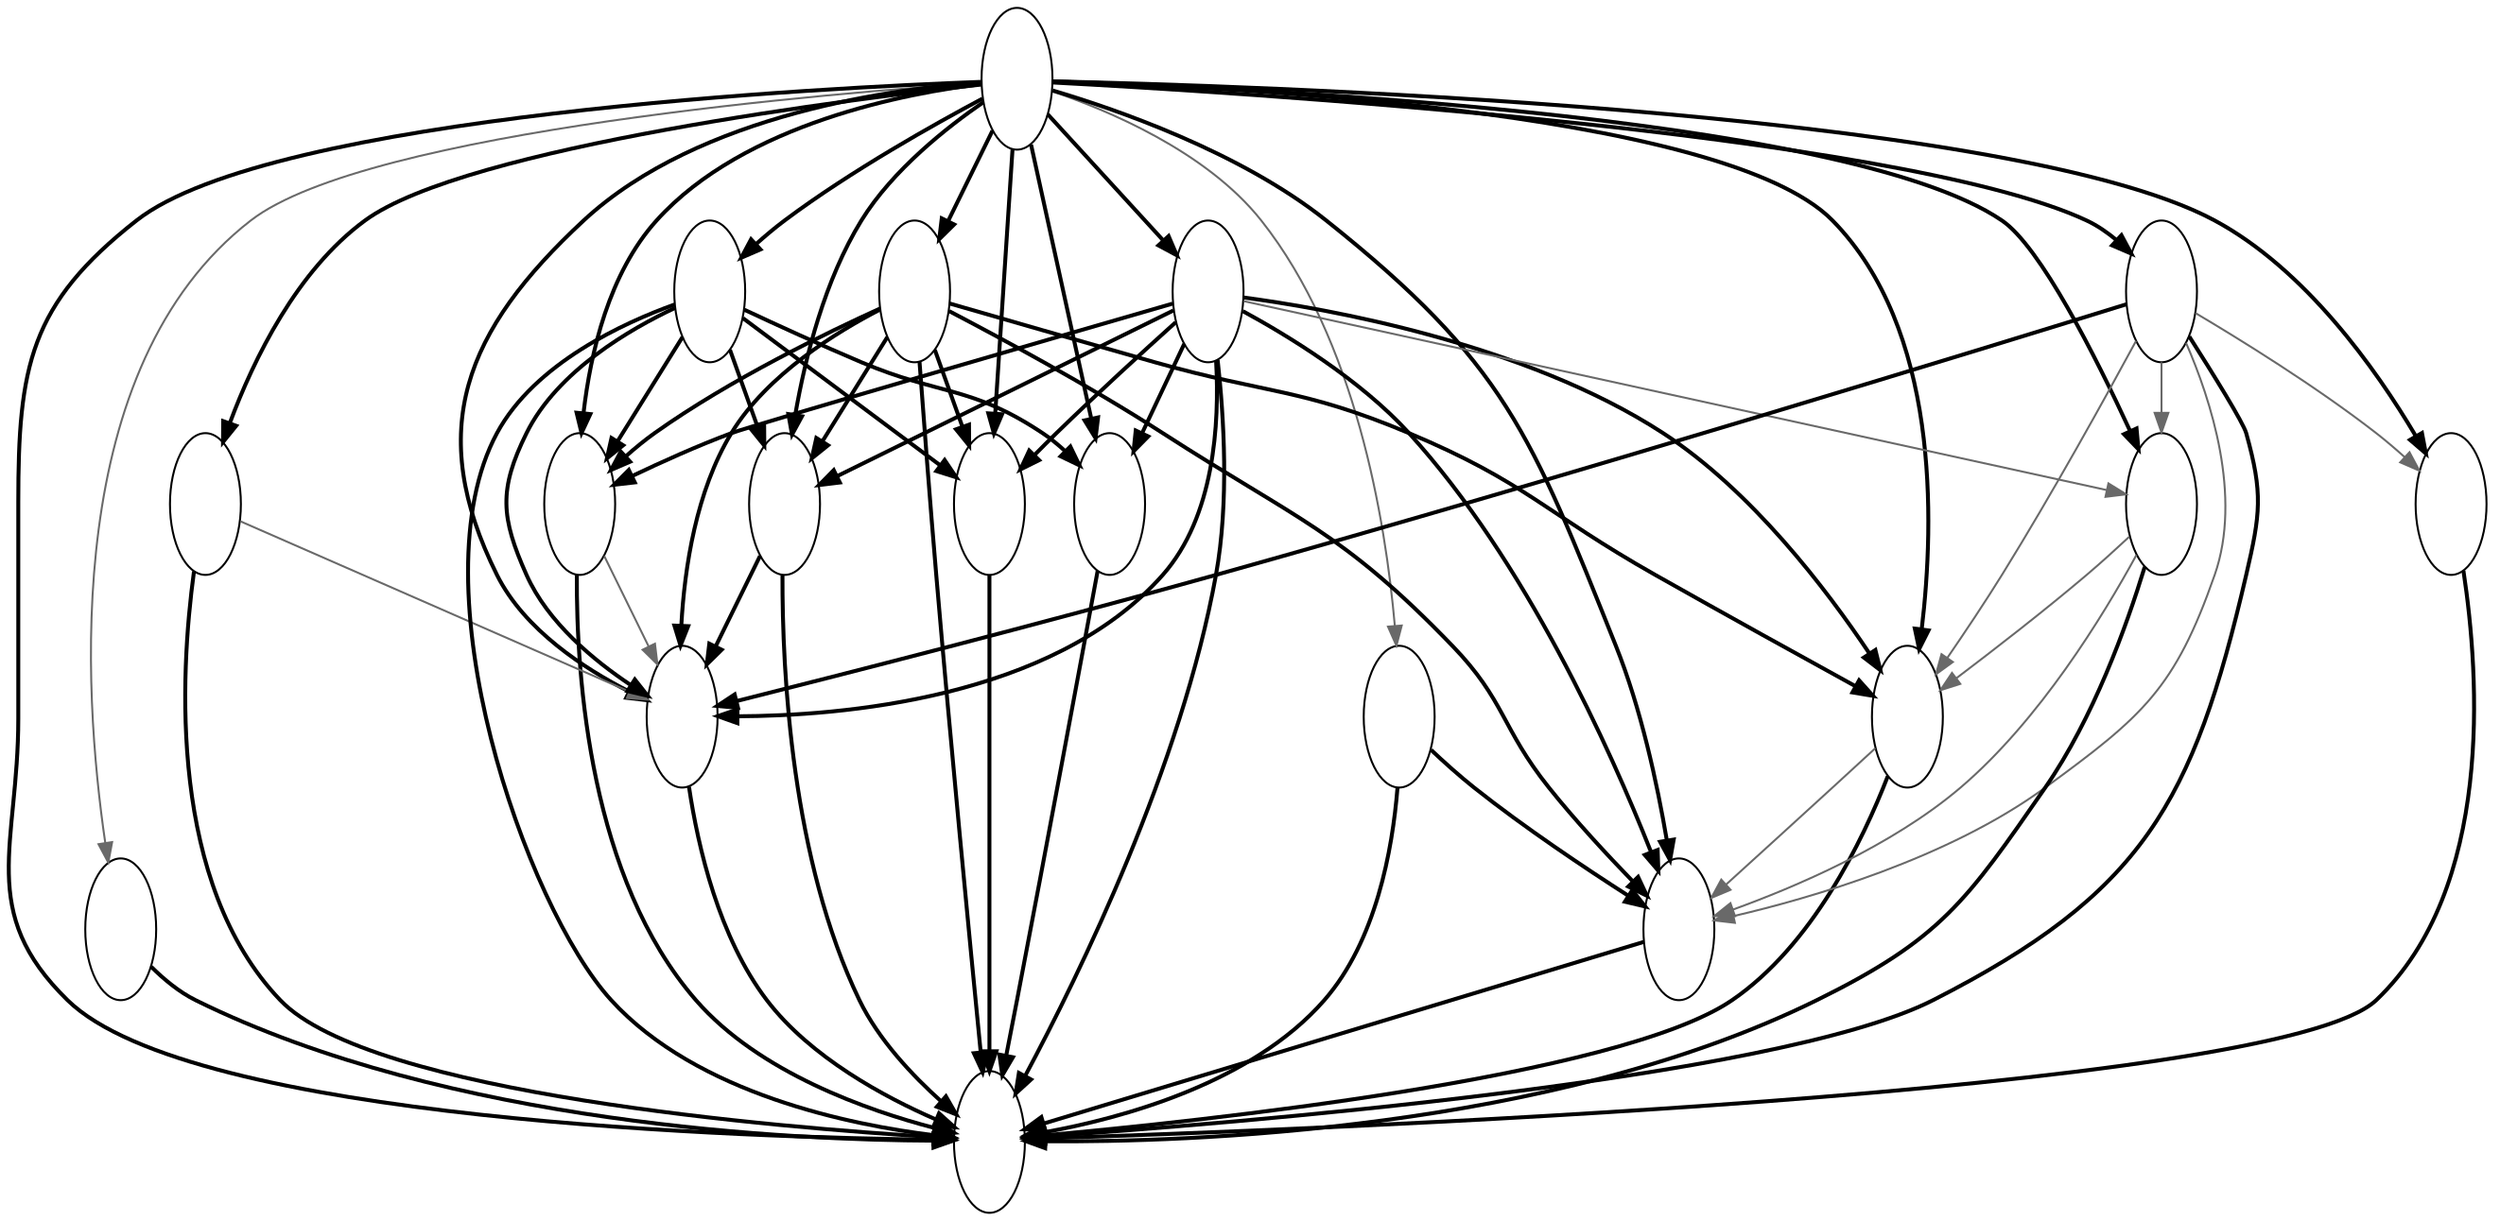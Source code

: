 digraph diagram { 

          ratio=0.5;

	  node [shape=ellipse,width=0.5,height=1];
0 [image="/home/ioa/quicklisp/local-projects/jeffrey/diagrams/fancy-labels/0.png", label=" "];
1 [image="/home/ioa/quicklisp/local-projects/jeffrey/diagrams/fancy-labels/1.png", label=" "];
1 -> 0 [style=bold];
1 -> 13 [style=bold];
1 -> 22 [color=dimgray];
1 -> 34 [style=bold];
1 -> 35 [style=bold];
1 -> 36 [color=dimgray];
1 -> 37 [style=bold];
1 -> 38 [style=bold];
1 -> 51 [style=bold];
1 -> 93 [style=bold];
1 -> 170 [style=bold];
1 -> 203 [style=bold];
1 -> 212 [style=bold];
1 -> 273 [style=bold];
1 -> 363 [style=bold];
1 -> 368 [style=bold];
1 -> 369 [style=bold];
13 [image="/home/ioa/quicklisp/local-projects/jeffrey/diagrams/fancy-labels/13.png", label=" "];
13 -> 0 [style=bold];
22 [image="/home/ioa/quicklisp/local-projects/jeffrey/diagrams/fancy-labels/22.png", label=" "];
22 -> 0 [style=bold];
34 [image="/home/ioa/quicklisp/local-projects/jeffrey/diagrams/fancy-labels/34.png", label=" "];
34 -> 0 [style=bold];
34 -> 38 [style=bold];
35 [image="/home/ioa/quicklisp/local-projects/jeffrey/diagrams/fancy-labels/35.png", label=" "];
35 -> 0 [style=bold];
35 -> 38 [color=dimgray];
36 [image="/home/ioa/quicklisp/local-projects/jeffrey/diagrams/fancy-labels/36.png", label=" "];
36 -> 0 [style=bold];
36 -> 93 [style=bold];
37 [image="/home/ioa/quicklisp/local-projects/jeffrey/diagrams/fancy-labels/37.png", label=" "];
37 -> 0 [style=bold];
37 -> 38 [color=dimgray];
38 [image="/home/ioa/quicklisp/local-projects/jeffrey/diagrams/fancy-labels/38.png", label=" "];
38 -> 0 [style=bold];
51 [image="/home/ioa/quicklisp/local-projects/jeffrey/diagrams/fancy-labels/51.png", label=" "];
51 -> 0 [style=bold];
51 -> 13 [style=bold];
51 -> 34 [style=bold];
51 -> 35 [style=bold];
51 -> 38 [style=bold];
51 -> 93 [style=bold];
51 -> 170 [style=bold];
93 [image="/home/ioa/quicklisp/local-projects/jeffrey/diagrams/fancy-labels/93.png", label=" "];
93 -> 0 [style=bold];
170 [image="/home/ioa/quicklisp/local-projects/jeffrey/diagrams/fancy-labels/170.png", label=" "];
170 -> 0 [style=bold];
170 -> 93 [color=dimgray];
203 [image="/home/ioa/quicklisp/local-projects/jeffrey/diagrams/fancy-labels/203.png", label=" "];
203 -> 0 [style=bold];
203 -> 13 [style=bold];
203 -> 34 [style=bold];
203 -> 35 [style=bold];
203 -> 38 [style=bold];
203 -> 93 [style=bold];
203 -> 170 [style=bold];
203 -> 368 [color=dimgray];
203 -> 369 [style=bold];
212 [image="/home/ioa/quicklisp/local-projects/jeffrey/diagrams/fancy-labels/212.png", label=" "];
212 -> 0 [style=bold];
212 -> 13 [style=bold];
212 -> 34 [style=bold];
212 -> 35 [style=bold];
212 -> 38 [style=bold];
212 -> 369 [style=bold];
273 [image="/home/ioa/quicklisp/local-projects/jeffrey/diagrams/fancy-labels/273.png", label=" "];
273 -> 0 [style=bold];
363 [image="/home/ioa/quicklisp/local-projects/jeffrey/diagrams/fancy-labels/363.png", label=" "];
363 -> 0 [style=bold];
363 -> 38 [style=bold];
363 -> 93 [color=dimgray];
363 -> 170 [color=dimgray];
363 -> 273 [color=dimgray];
363 -> 368 [color=dimgray];
368 [image="/home/ioa/quicklisp/local-projects/jeffrey/diagrams/fancy-labels/368.png", label=" "];
368 -> 0 [style=bold];
368 -> 93 [color=dimgray];
368 -> 170 [color=dimgray];
369 [image="/home/ioa/quicklisp/local-projects/jeffrey/diagrams/fancy-labels/369.png", label=" "];
369 -> 0 [style=bold];

}